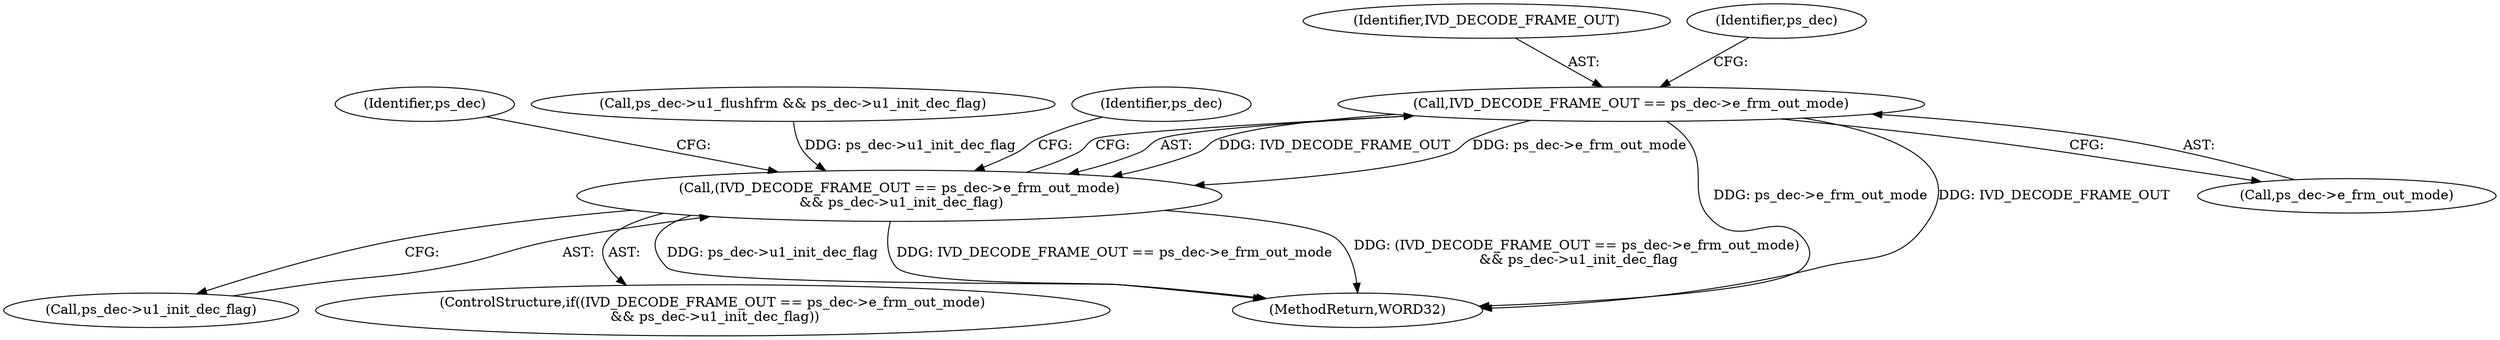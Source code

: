 digraph "0_Android_a78887bcffbc2995cf9ed72e0697acf560875e9e@pointer" {
"1001972" [label="(Call,IVD_DECODE_FRAME_OUT == ps_dec->e_frm_out_mode)"];
"1001971" [label="(Call,(IVD_DECODE_FRAME_OUT == ps_dec->e_frm_out_mode)\n && ps_dec->u1_init_dec_flag)"];
"1001970" [label="(ControlStructure,if((IVD_DECODE_FRAME_OUT == ps_dec->e_frm_out_mode)\n && ps_dec->u1_init_dec_flag))"];
"1001973" [label="(Identifier,IVD_DECODE_FRAME_OUT)"];
"1002129" [label="(MethodReturn,WORD32)"];
"1001978" [label="(Identifier,ps_dec)"];
"1002010" [label="(Identifier,ps_dec)"];
"1000705" [label="(Call,ps_dec->u1_flushfrm && ps_dec->u1_init_dec_flag)"];
"1001972" [label="(Call,IVD_DECODE_FRAME_OUT == ps_dec->e_frm_out_mode)"];
"1001982" [label="(Identifier,ps_dec)"];
"1001974" [label="(Call,ps_dec->e_frm_out_mode)"];
"1001971" [label="(Call,(IVD_DECODE_FRAME_OUT == ps_dec->e_frm_out_mode)\n && ps_dec->u1_init_dec_flag)"];
"1001977" [label="(Call,ps_dec->u1_init_dec_flag)"];
"1001972" -> "1001971"  [label="AST: "];
"1001972" -> "1001974"  [label="CFG: "];
"1001973" -> "1001972"  [label="AST: "];
"1001974" -> "1001972"  [label="AST: "];
"1001978" -> "1001972"  [label="CFG: "];
"1001971" -> "1001972"  [label="CFG: "];
"1001972" -> "1002129"  [label="DDG: ps_dec->e_frm_out_mode"];
"1001972" -> "1002129"  [label="DDG: IVD_DECODE_FRAME_OUT"];
"1001972" -> "1001971"  [label="DDG: IVD_DECODE_FRAME_OUT"];
"1001972" -> "1001971"  [label="DDG: ps_dec->e_frm_out_mode"];
"1001971" -> "1001970"  [label="AST: "];
"1001971" -> "1001977"  [label="CFG: "];
"1001977" -> "1001971"  [label="AST: "];
"1001982" -> "1001971"  [label="CFG: "];
"1002010" -> "1001971"  [label="CFG: "];
"1001971" -> "1002129"  [label="DDG: (IVD_DECODE_FRAME_OUT == ps_dec->e_frm_out_mode)\n && ps_dec->u1_init_dec_flag"];
"1001971" -> "1002129"  [label="DDG: ps_dec->u1_init_dec_flag"];
"1001971" -> "1002129"  [label="DDG: IVD_DECODE_FRAME_OUT == ps_dec->e_frm_out_mode"];
"1000705" -> "1001971"  [label="DDG: ps_dec->u1_init_dec_flag"];
}
